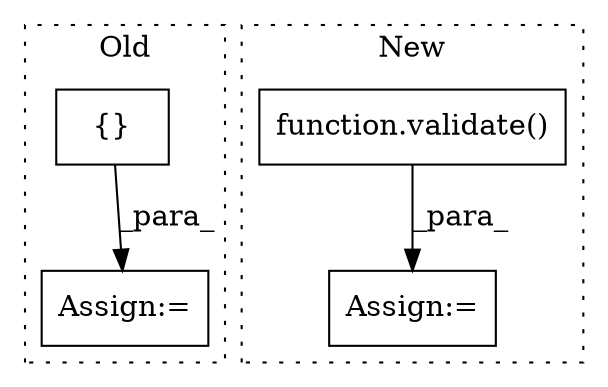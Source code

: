 digraph G {
subgraph cluster0 {
1 [label="{}" a="95" s="10304,10340" l="1,1" shape="box"];
4 [label="Assign:=" a="68" s="10301" l="3" shape="box"];
label = "Old";
style="dotted";
}
subgraph cluster1 {
2 [label="function.validate()" a="75" s="8211,8232" l="9,1" shape="box"];
3 [label="Assign:=" a="68" s="8208" l="3" shape="box"];
label = "New";
style="dotted";
}
1 -> 4 [label="_para_"];
2 -> 3 [label="_para_"];
}